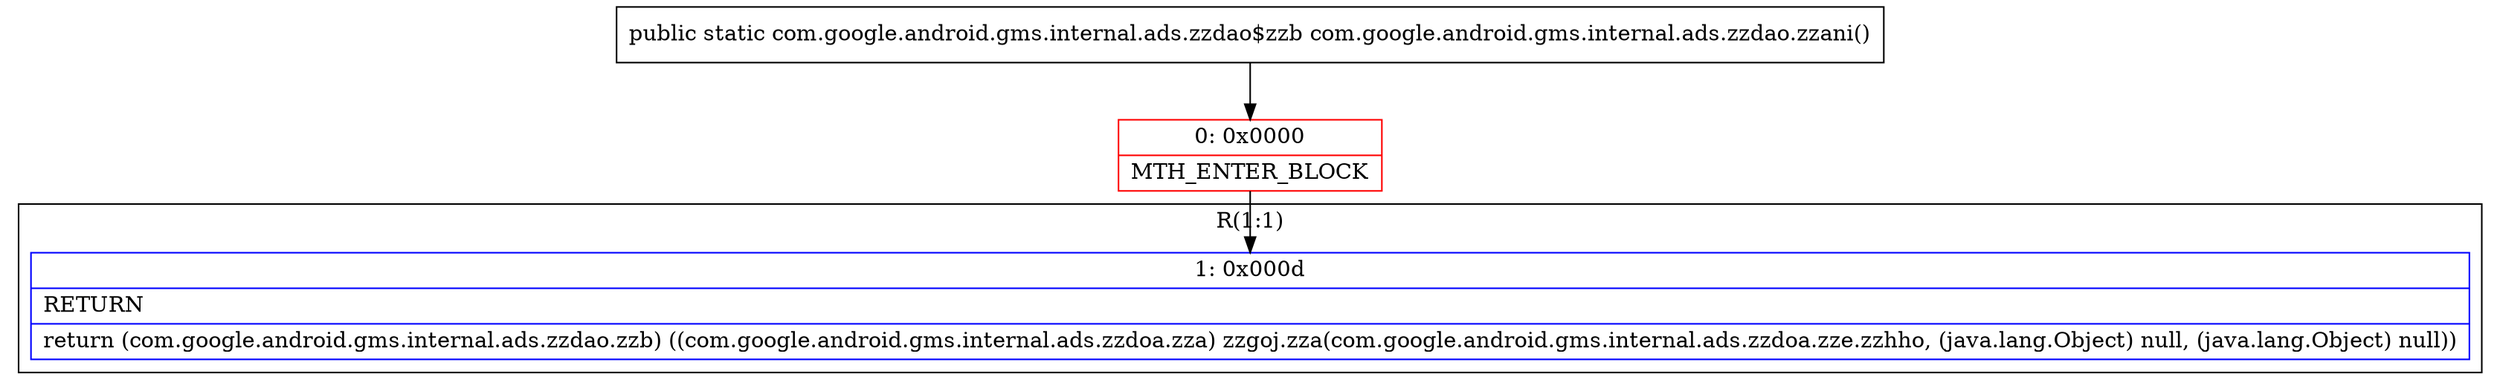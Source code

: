 digraph "CFG forcom.google.android.gms.internal.ads.zzdao.zzani()Lcom\/google\/android\/gms\/internal\/ads\/zzdao$zzb;" {
subgraph cluster_Region_940469699 {
label = "R(1:1)";
node [shape=record,color=blue];
Node_1 [shape=record,label="{1\:\ 0x000d|RETURN\l|return (com.google.android.gms.internal.ads.zzdao.zzb) ((com.google.android.gms.internal.ads.zzdoa.zza) zzgoj.zza(com.google.android.gms.internal.ads.zzdoa.zze.zzhho, (java.lang.Object) null, (java.lang.Object) null))\l}"];
}
Node_0 [shape=record,color=red,label="{0\:\ 0x0000|MTH_ENTER_BLOCK\l}"];
MethodNode[shape=record,label="{public static com.google.android.gms.internal.ads.zzdao$zzb com.google.android.gms.internal.ads.zzdao.zzani() }"];
MethodNode -> Node_0;
Node_0 -> Node_1;
}

